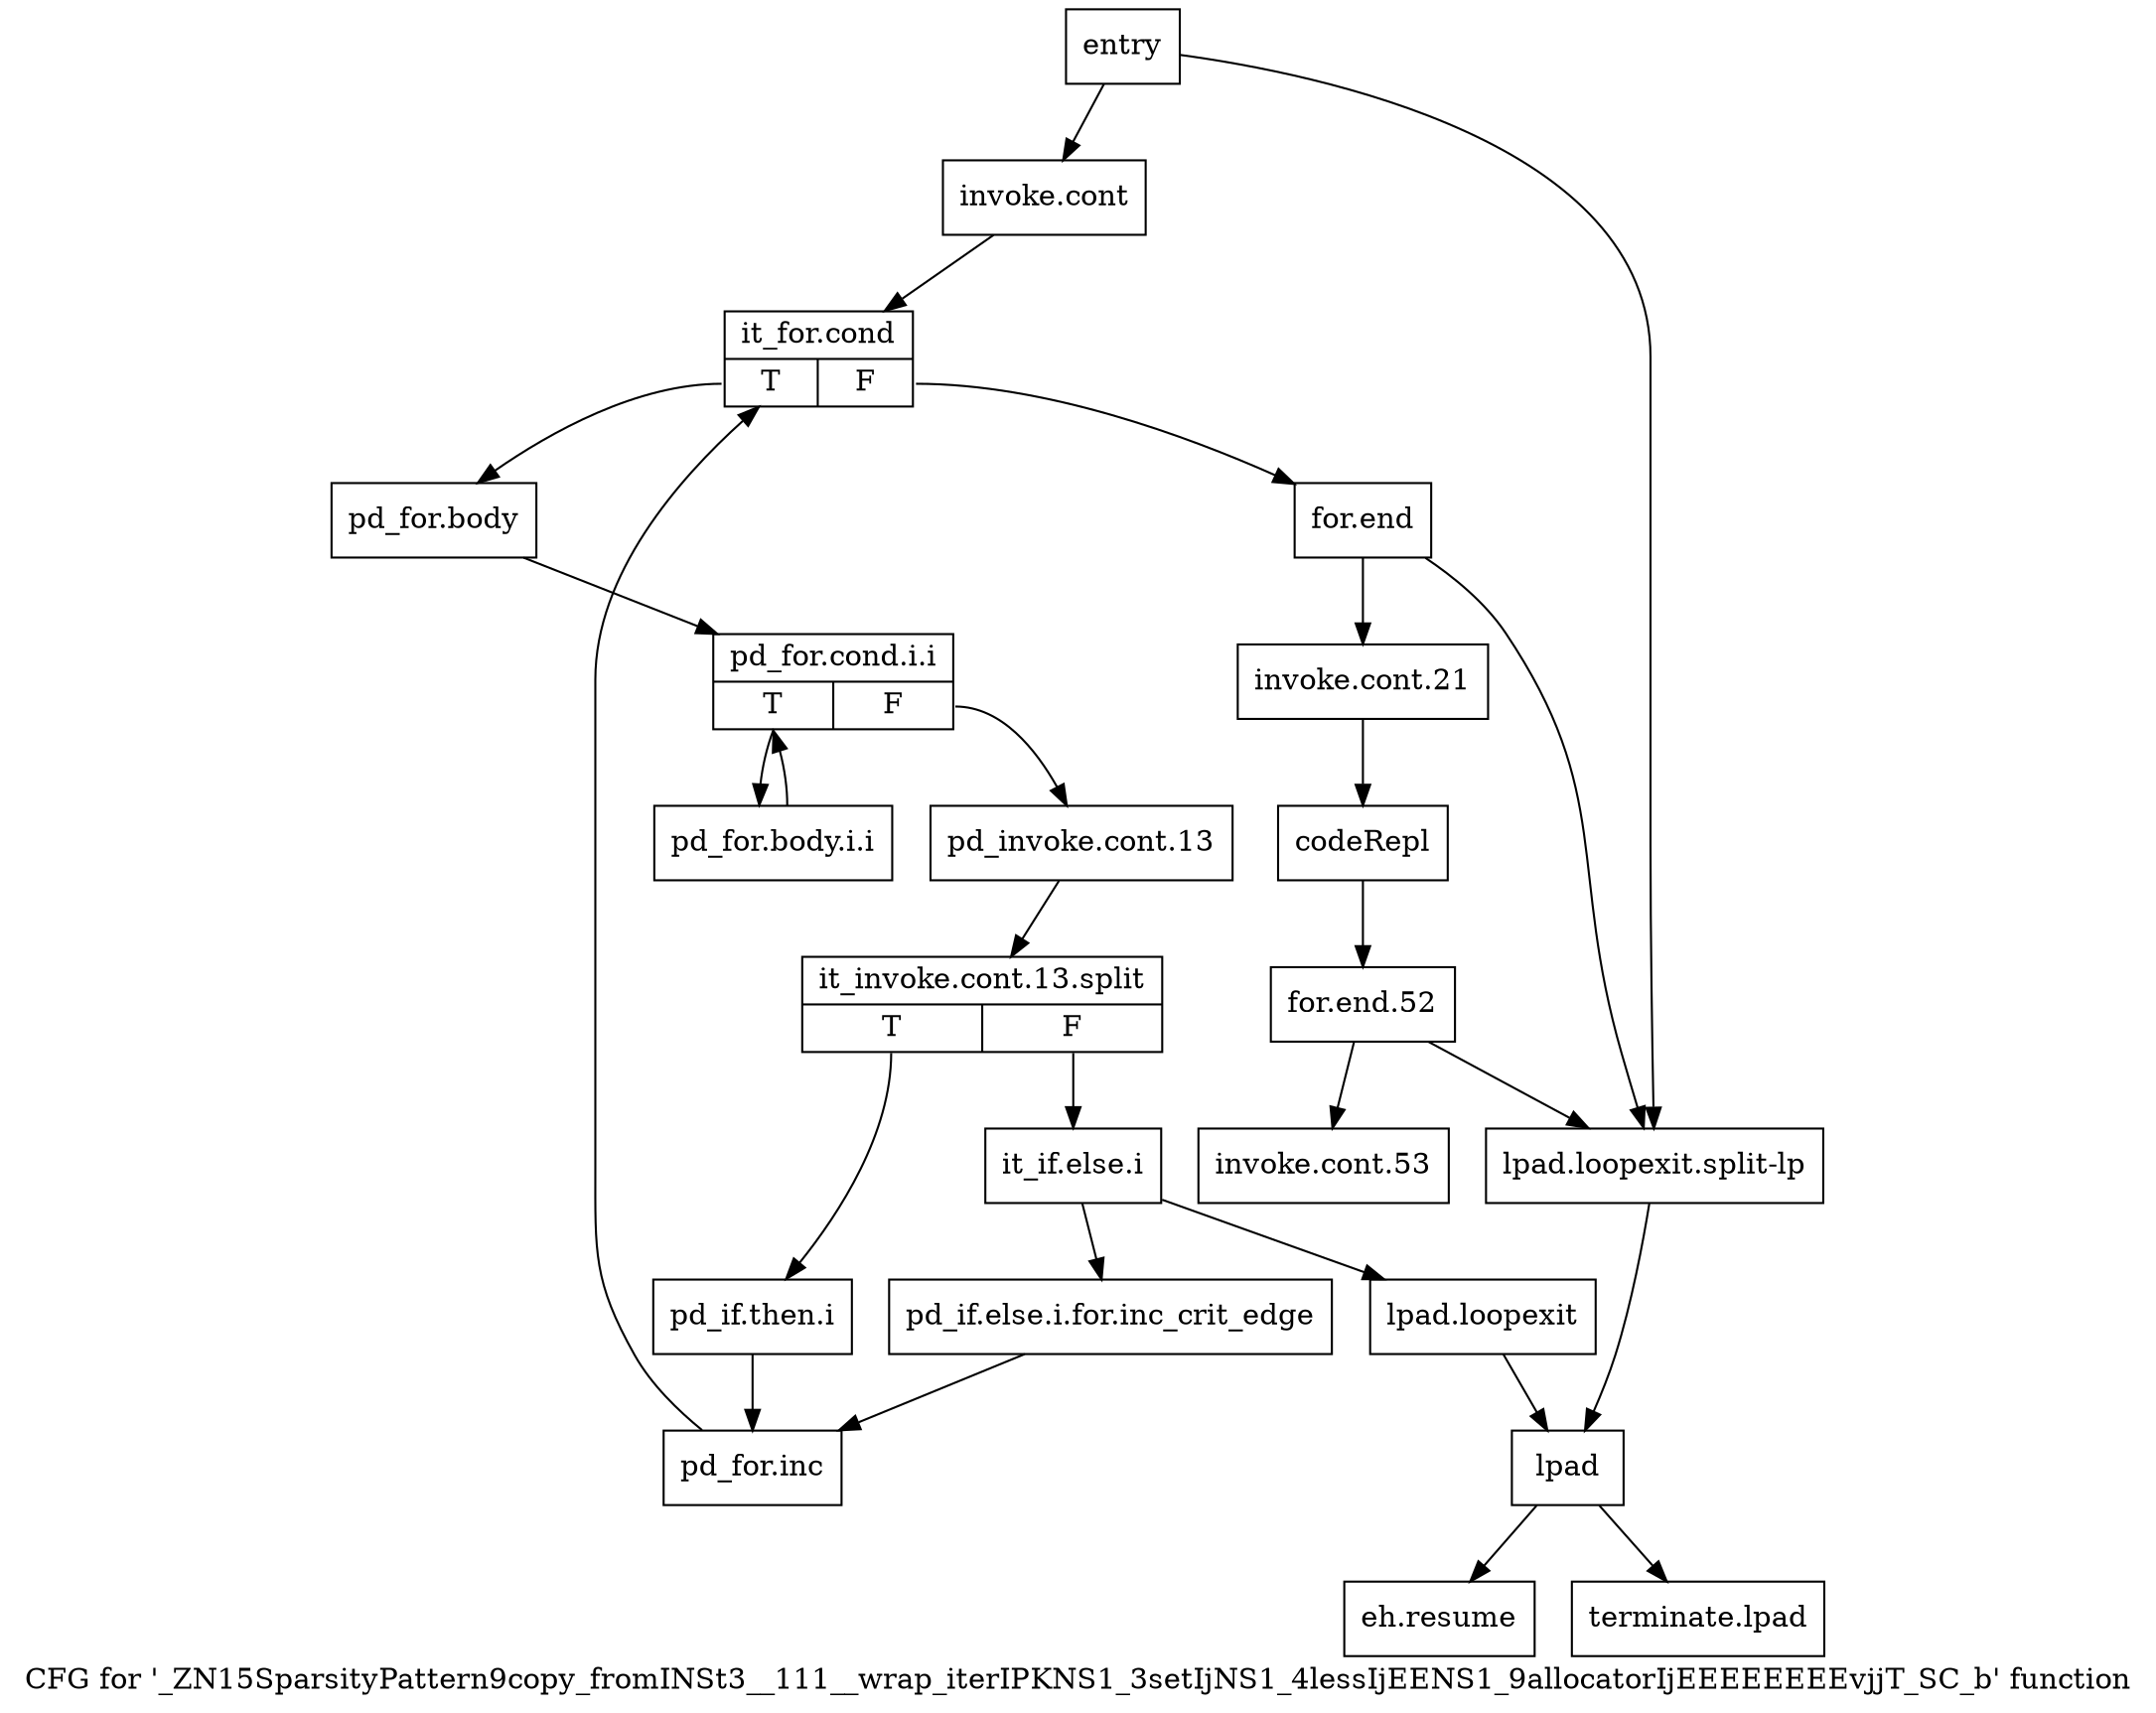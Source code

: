 digraph "CFG for '_ZN15SparsityPattern9copy_fromINSt3__111__wrap_iterIPKNS1_3setIjNS1_4lessIjEENS1_9allocatorIjEEEEEEEEvjjT_SC_b' function" {
	label="CFG for '_ZN15SparsityPattern9copy_fromINSt3__111__wrap_iterIPKNS1_3setIjNS1_4lessIjEENS1_9allocatorIjEEEEEEEEvjjT_SC_b' function";

	Node0x74448b0 [shape=record,label="{entry}"];
	Node0x74448b0 -> Node0x7444900;
	Node0x74448b0 -> Node0x7444c70;
	Node0x7444900 [shape=record,label="{invoke.cont}"];
	Node0x7444900 -> Node0x7444950;
	Node0x7444950 [shape=record,label="{it_for.cond|{<s0>T|<s1>F}}"];
	Node0x7444950:s0 -> Node0x74449a0;
	Node0x7444950:s1 -> Node0x7444d10;
	Node0x74449a0 [shape=record,label="{pd_for.body}"];
	Node0x74449a0 -> Node0x74449f0;
	Node0x74449f0 [shape=record,label="{pd_for.cond.i.i|{<s0>T|<s1>F}}"];
	Node0x74449f0:s0 -> Node0x7444a40;
	Node0x74449f0:s1 -> Node0x7444a90;
	Node0x7444a40 [shape=record,label="{pd_for.body.i.i}"];
	Node0x7444a40 -> Node0x74449f0;
	Node0x7444a90 [shape=record,label="{pd_invoke.cont.13}"];
	Node0x7444a90 -> Node0xb290540;
	Node0xb290540 [shape=record,label="{it_invoke.cont.13.split|{<s0>T|<s1>F}}"];
	Node0xb290540:s0 -> Node0x7444ae0;
	Node0xb290540:s1 -> Node0x7444b30;
	Node0x7444ae0 [shape=record,label="{pd_if.then.i}"];
	Node0x7444ae0 -> Node0x7444bd0;
	Node0x7444b30 [shape=record,label="{it_if.else.i}"];
	Node0x7444b30 -> Node0x7444b80;
	Node0x7444b30 -> Node0x7444c20;
	Node0x7444b80 [shape=record,label="{pd_if.else.i.for.inc_crit_edge}"];
	Node0x7444b80 -> Node0x7444bd0;
	Node0x7444bd0 [shape=record,label="{pd_for.inc}"];
	Node0x7444bd0 -> Node0x7444950;
	Node0x7444c20 [shape=record,label="{lpad.loopexit}"];
	Node0x7444c20 -> Node0x7444cc0;
	Node0x7444c70 [shape=record,label="{lpad.loopexit.split-lp}"];
	Node0x7444c70 -> Node0x7444cc0;
	Node0x7444cc0 [shape=record,label="{lpad}"];
	Node0x7444cc0 -> Node0x7444ea0;
	Node0x7444cc0 -> Node0x7444ef0;
	Node0x7444d10 [shape=record,label="{for.end}"];
	Node0x7444d10 -> Node0x7444d60;
	Node0x7444d10 -> Node0x7444c70;
	Node0x7444d60 [shape=record,label="{invoke.cont.21}"];
	Node0x7444d60 -> Node0x7444db0;
	Node0x7444db0 [shape=record,label="{codeRepl}"];
	Node0x7444db0 -> Node0x7444e00;
	Node0x7444e00 [shape=record,label="{for.end.52}"];
	Node0x7444e00 -> Node0x7444e50;
	Node0x7444e00 -> Node0x7444c70;
	Node0x7444e50 [shape=record,label="{invoke.cont.53}"];
	Node0x7444ea0 [shape=record,label="{eh.resume}"];
	Node0x7444ef0 [shape=record,label="{terminate.lpad}"];
}
